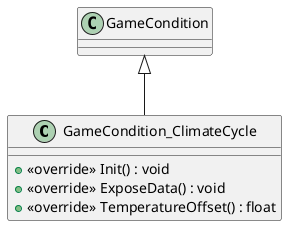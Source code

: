 @startuml
class GameCondition_ClimateCycle {
    + <<override>> Init() : void
    + <<override>> ExposeData() : void
    + <<override>> TemperatureOffset() : float
}
GameCondition <|-- GameCondition_ClimateCycle
@enduml

